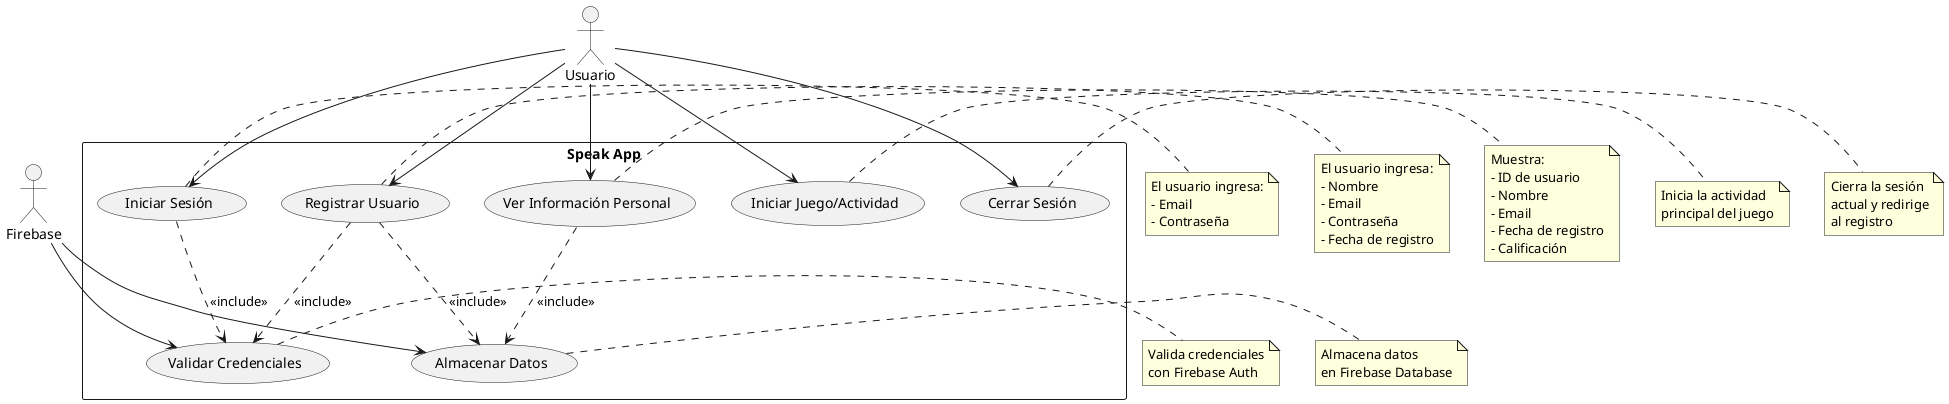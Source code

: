 @startuml Speak Casos de Uso

' Actores
actor Usuario
actor Firebase

' Casos de Uso
rectangle "Speak App" {
    usecase "Registrar Usuario" as UC1
    usecase "Iniciar Sesión" as UC2
    usecase "Ver Información Personal" as UC3
    usecase "Iniciar Juego/Actividad" as UC4
    usecase "Cerrar Sesión" as UC5
    usecase "Validar Credenciales" as UC6
    usecase "Almacenar Datos" as UC7
}

' Relaciones con Usuario
Usuario --> UC1
Usuario --> UC2
Usuario --> UC3
Usuario --> UC4
Usuario --> UC5

' Relaciones con Firebase
Firebase --> UC6
Firebase --> UC7

' Relaciones entre casos de uso
UC1 ..> UC6 : <<include>>
UC1 ..> UC7 : <<include>>
UC2 ..> UC6 : <<include>>
UC3 ..> UC7 : <<include>>

' Descripciones de casos de uso
note right of UC1
  El usuario ingresa:
  - Nombre
  - Email
  - Contraseña
  - Fecha de registro
end note

note right of UC2
  El usuario ingresa:
  - Email
  - Contraseña
end note

note right of UC3
  Muestra:
  - ID de usuario
  - Nombre
  - Email
  - Fecha de registro
  - Calificación
end note

note right of UC4
  Inicia la actividad
  principal del juego
end note

note right of UC5
  Cierra la sesión
  actual y redirige
  al registro
end note

note right of UC6
  Valida credenciales
  con Firebase Auth
end note

note right of UC7
  Almacena datos
  en Firebase Database
end note

@enduml